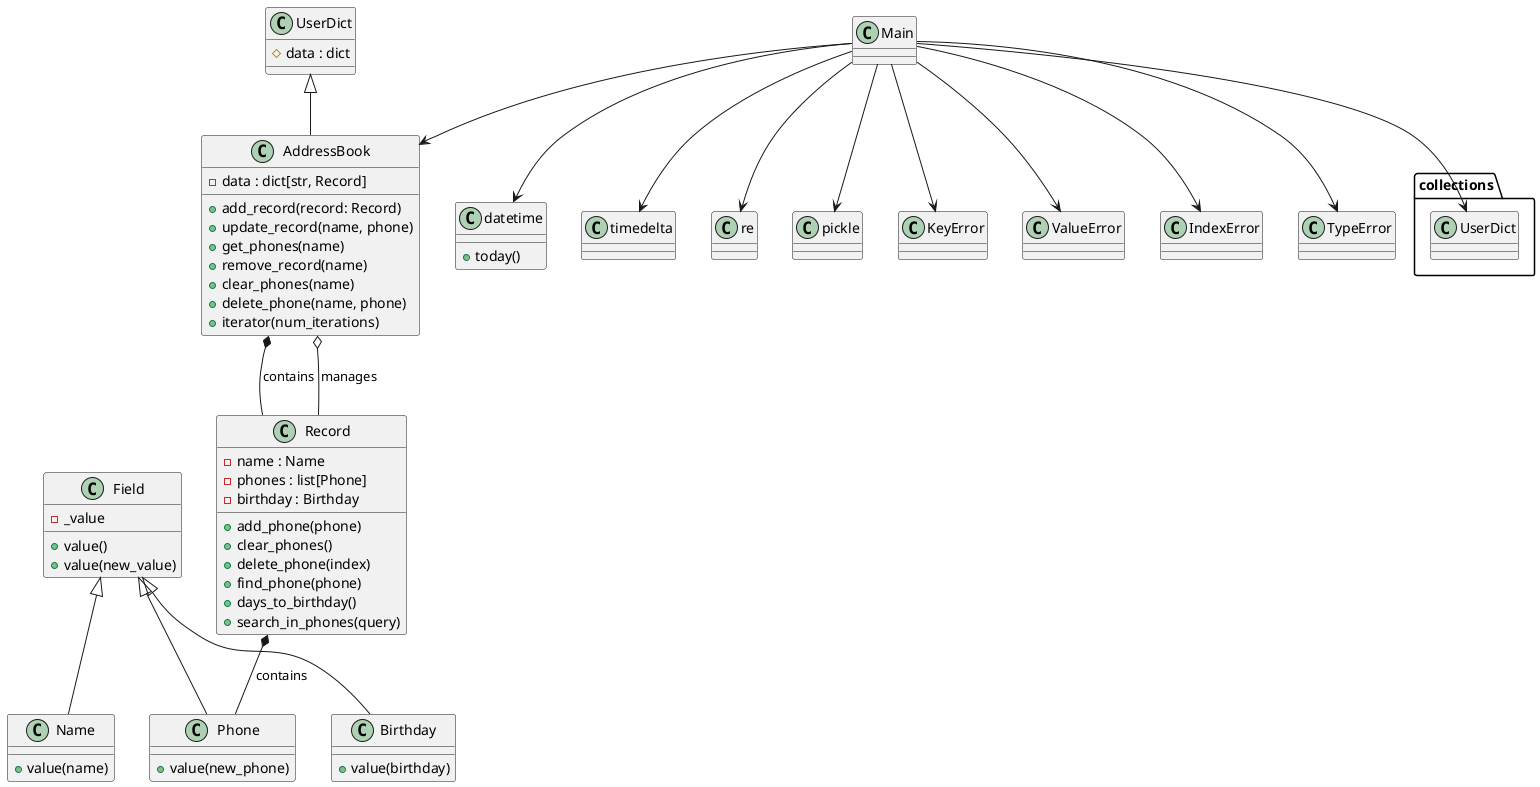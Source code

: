 @startuml UML1

class Field {
  - _value
  + value()
  + value(new_value)
}

class Name {
  + value(name)
}

class Phone {
  + value(new_phone)
}

class Birthday {
  + value(birthday)
}

class Record {
  - name : Name
  - phones : list[Phone]
  - birthday : Birthday
  + add_phone(phone)
  + clear_phones()
  + delete_phone(index)
  + find_phone(phone)
  + days_to_birthday()
  + search_in_phones(query)
}

class AddressBook {
  - data : dict[str, Record]
  + add_record(record: Record)
  + update_record(name, phone)
  + get_phones(name)
  + remove_record(name)
  + clear_phones(name)
  + delete_phone(name, phone)
  + iterator(num_iterations)
}

class UserDict {
  # data : dict
}

class datetime {
  + today()
}

class timedelta {}

class re {}

class pickle {}

class KeyError {}

class ValueError {}

class IndexError {}

class TypeError {}

class collections.UserDict {}

Field <|-- Name
Field <|-- Phone
Field <|-- Birthday

Record *-- Phone : contains
AddressBook *-- Record : contains

UserDict <|-- AddressBook

AddressBook o-- Record : manages

Main --> AddressBook
Main --> datetime
Main --> timedelta
Main --> re
Main --> pickle
Main --> KeyError
Main --> ValueError
Main --> IndexError
Main --> TypeError
Main --> collections.UserDict

@enduml
